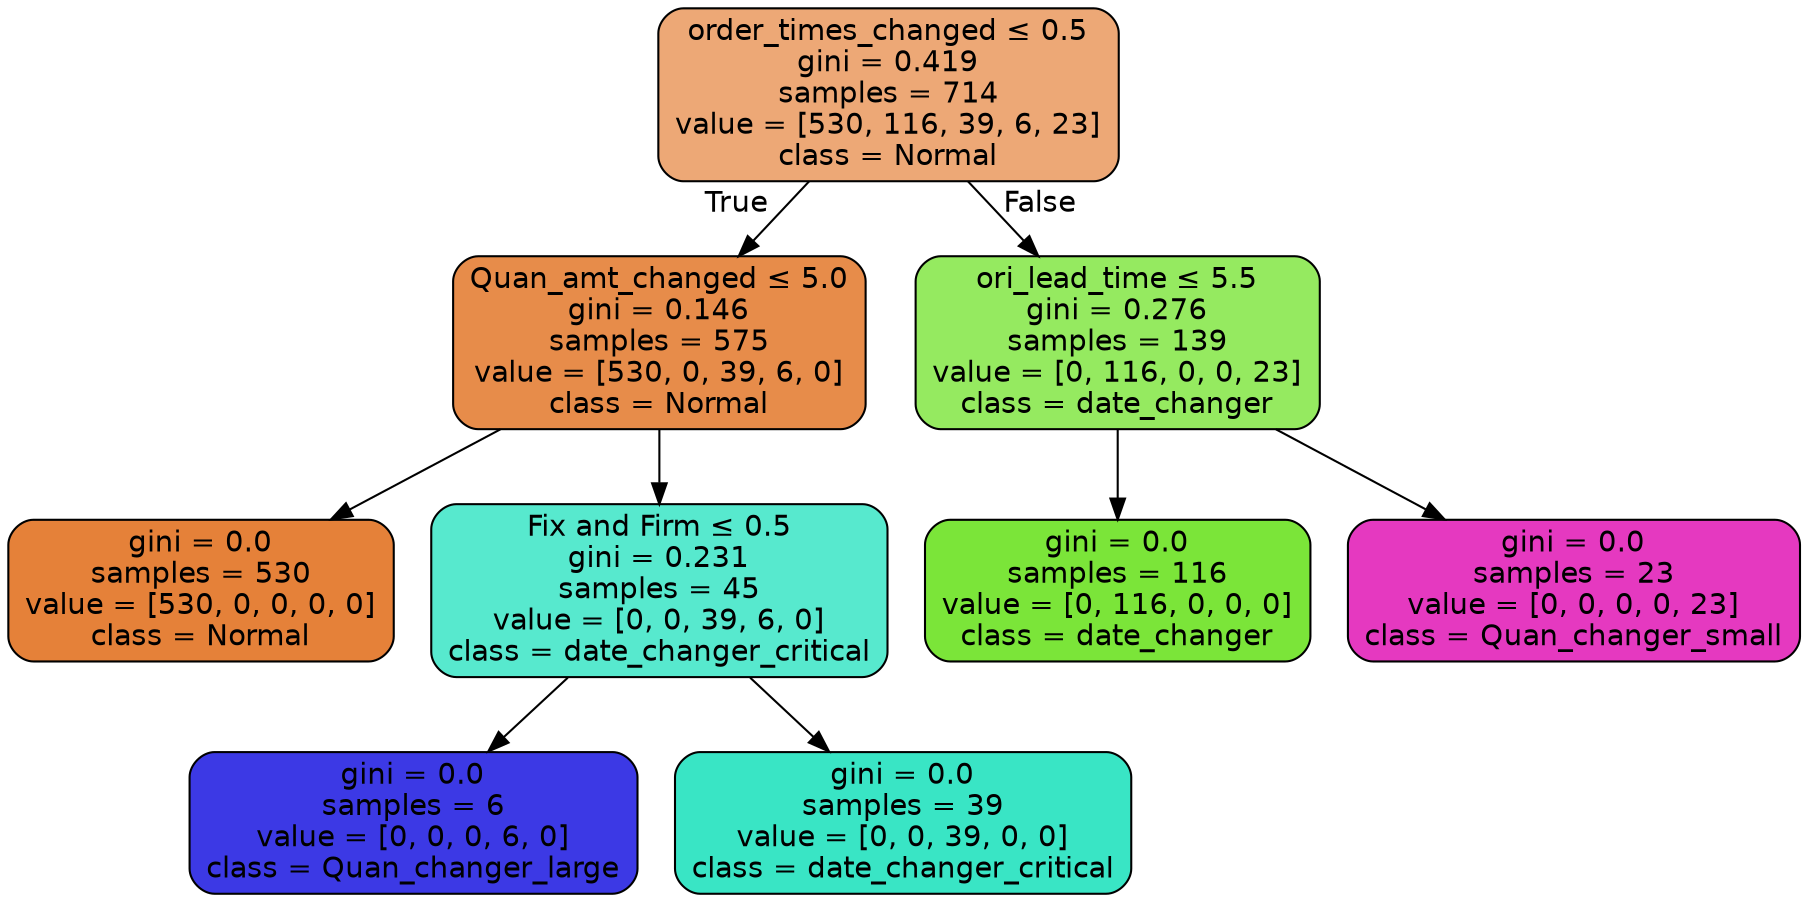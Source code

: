 digraph Tree {
node [shape=box, style="filled, rounded", color="black", fontname=helvetica] ;
edge [fontname=helvetica] ;
0 [label=<order_times_changed &le; 0.5<br/>gini = 0.419<br/>samples = 714<br/>value = [530, 116, 39, 6, 23]<br/>class = Normal>, fillcolor="#eda876"] ;
1 [label=<Quan_amt_changed &le; 5.0<br/>gini = 0.146<br/>samples = 575<br/>value = [530, 0, 39, 6, 0]<br/>class = Normal>, fillcolor="#e78c4a"] ;
0 -> 1 [labeldistance=2.5, labelangle=45, headlabel="True"] ;
2 [label=<gini = 0.0<br/>samples = 530<br/>value = [530, 0, 0, 0, 0]<br/>class = Normal>, fillcolor="#e58139"] ;
1 -> 2 ;
3 [label=<Fix and Firm &le; 0.5<br/>gini = 0.231<br/>samples = 45<br/>value = [0, 0, 39, 6, 0]<br/>class = date_changer_critical>, fillcolor="#57e9ce"] ;
1 -> 3 ;
4 [label=<gini = 0.0<br/>samples = 6<br/>value = [0, 0, 0, 6, 0]<br/>class = Quan_changer_large>, fillcolor="#3c39e5"] ;
3 -> 4 ;
5 [label=<gini = 0.0<br/>samples = 39<br/>value = [0, 0, 39, 0, 0]<br/>class = date_changer_critical>, fillcolor="#39e5c5"] ;
3 -> 5 ;
6 [label=<ori_lead_time &le; 5.5<br/>gini = 0.276<br/>samples = 139<br/>value = [0, 116, 0, 0, 23]<br/>class = date_changer>, fillcolor="#95ea60"] ;
0 -> 6 [labeldistance=2.5, labelangle=-45, headlabel="False"] ;
7 [label=<gini = 0.0<br/>samples = 116<br/>value = [0, 116, 0, 0, 0]<br/>class = date_changer>, fillcolor="#7be539"] ;
6 -> 7 ;
8 [label=<gini = 0.0<br/>samples = 23<br/>value = [0, 0, 0, 0, 23]<br/>class = Quan_changer_small>, fillcolor="#e539c0"] ;
6 -> 8 ;
}